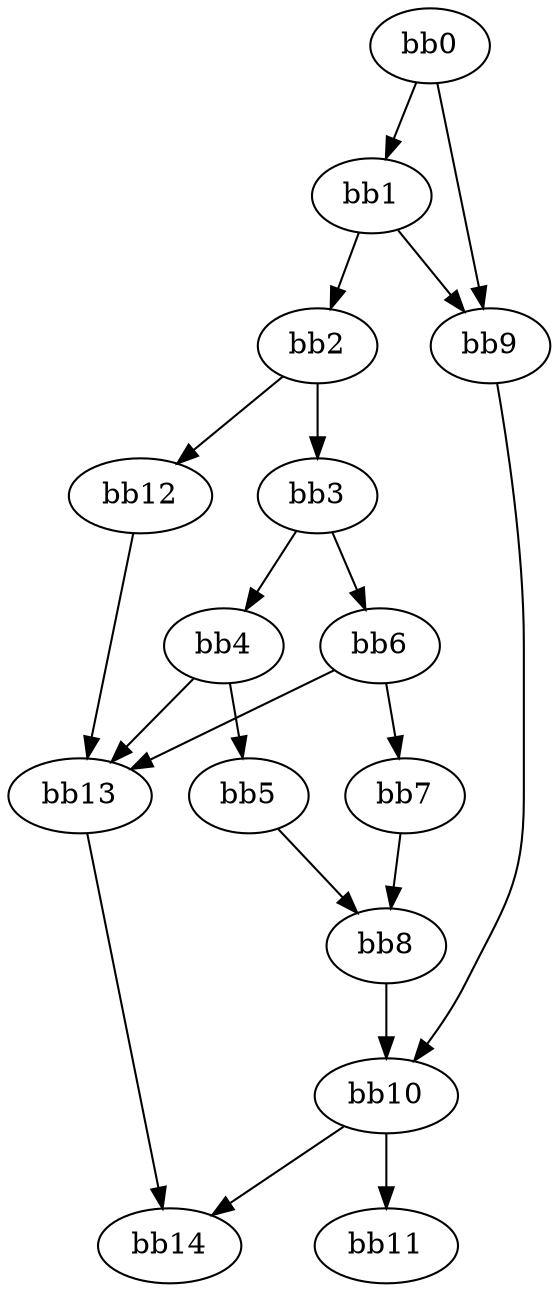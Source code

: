 digraph {
    0 [ label = "bb0\l" ]
    1 [ label = "bb1\l" ]
    2 [ label = "bb2\l" ]
    3 [ label = "bb3\l" ]
    4 [ label = "bb4\l" ]
    5 [ label = "bb5\l" ]
    6 [ label = "bb6\l" ]
    7 [ label = "bb7\l" ]
    8 [ label = "bb8\l" ]
    9 [ label = "bb9\l" ]
    10 [ label = "bb10\l" ]
    11 [ label = "bb11\l" ]
    12 [ label = "bb12\l" ]
    13 [ label = "bb13\l" ]
    14 [ label = "bb14\l" ]
    0 -> 1 [ ]
    0 -> 9 [ ]
    1 -> 2 [ ]
    1 -> 9 [ ]
    2 -> 3 [ ]
    2 -> 12 [ ]
    3 -> 4 [ ]
    3 -> 6 [ ]
    4 -> 5 [ ]
    4 -> 13 [ ]
    5 -> 8 [ ]
    6 -> 7 [ ]
    6 -> 13 [ ]
    7 -> 8 [ ]
    8 -> 10 [ ]
    9 -> 10 [ ]
    10 -> 11 [ ]
    10 -> 14 [ ]
    12 -> 13 [ ]
    13 -> 14 [ ]
}

